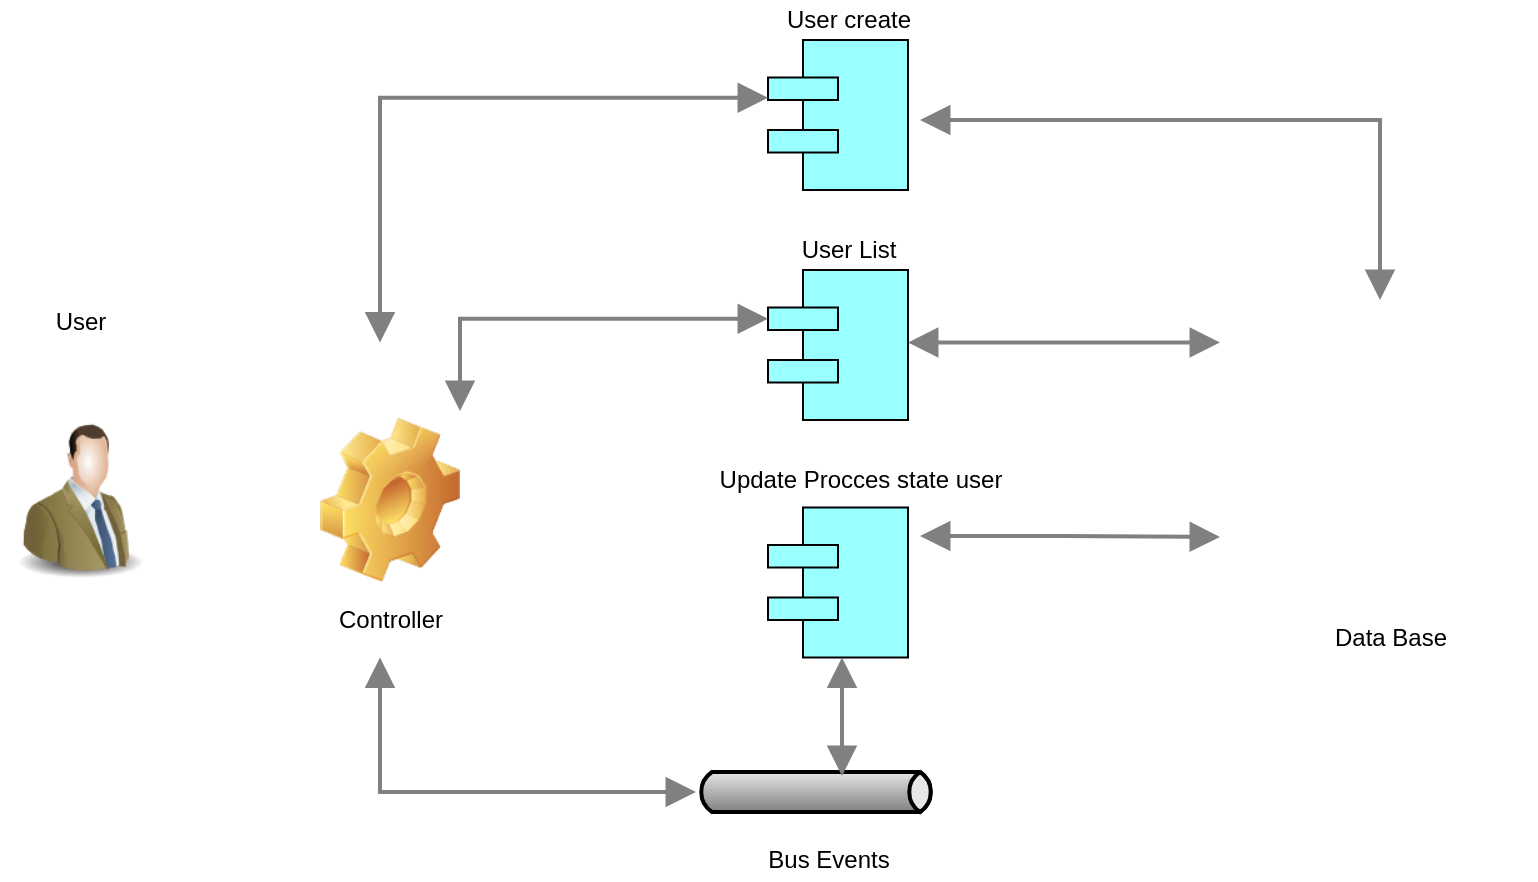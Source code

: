 <mxfile version="13.7.3" type="device"><diagram id="c7z-sWhWjxIM2WHcn9hX" name="Page-1"><mxGraphModel dx="1200" dy="588" grid="1" gridSize="10" guides="1" tooltips="1" connect="1" arrows="1" fold="1" page="1" pageScale="1" pageWidth="827" pageHeight="1169" math="0" shadow="0"><root><mxCell id="0"/><mxCell id="1" parent="0"/><mxCell id="sRhLTdGAKzDYIRjDnCEE-3" value="" style="image;html=1;image=img/lib/clip_art/people/Suit_Man_Green_128x128.png" vertex="1" parent="1"><mxGeometry x="30" y="220" width="80" height="80" as="geometry"/></mxCell><mxCell id="sRhLTdGAKzDYIRjDnCEE-4" value="" style="image;html=1;image=img/lib/clip_art/general/Gear_128x128.png" vertex="1" parent="1"><mxGeometry x="190" y="181.25" width="70" height="157.5" as="geometry"/></mxCell><mxCell id="sRhLTdGAKzDYIRjDnCEE-6" value="" style="html=1;outlineConnect=0;whiteSpace=wrap;fillColor=#99ffff;shape=mxgraph.archimate3.component;" vertex="1" parent="1"><mxGeometry x="414" y="30" width="70" height="75" as="geometry"/></mxCell><mxCell id="sRhLTdGAKzDYIRjDnCEE-7" value="" style="html=1;outlineConnect=0;whiteSpace=wrap;fillColor=#99ffff;shape=mxgraph.archimate3.component;" vertex="1" parent="1"><mxGeometry x="414" y="145" width="70" height="75" as="geometry"/></mxCell><mxCell id="sRhLTdGAKzDYIRjDnCEE-8" value="" style="html=1;outlineConnect=0;whiteSpace=wrap;fillColor=#99ffff;shape=mxgraph.archimate3.component;" vertex="1" parent="1"><mxGeometry x="414" y="263.75" width="70" height="75" as="geometry"/></mxCell><mxCell id="sRhLTdGAKzDYIRjDnCEE-10" value="" style="shape=image;html=1;verticalAlign=top;verticalLabelPosition=bottom;labelBackgroundColor=#ffffff;imageAspect=0;aspect=fixed;image=https://cdn4.iconfinder.com/data/icons/imod/128/Harware/iDatabase.png" vertex="1" parent="1"><mxGeometry x="640" y="160" width="158" height="158" as="geometry"/></mxCell><mxCell id="sRhLTdGAKzDYIRjDnCEE-17" value="" style="strokeWidth=2;strokeColor=#000000;dashed=0;align=center;html=1;fontSize=8;shape=mxgraph.eip.messageChannel;" vertex="1" parent="1"><mxGeometry x="378" y="396" width="120" height="20" as="geometry"/></mxCell><mxCell id="sRhLTdGAKzDYIRjDnCEE-18" value="" style="edgeStyle=elbowEdgeStyle;strokeWidth=2;rounded=0;endArrow=block;startArrow=block;startSize=10;endSize=10;dashed=0;html=1;strokeColor=#808080;" edge="1" target="sRhLTdGAKzDYIRjDnCEE-8" parent="1"><mxGeometry relative="1" as="geometry"><mxPoint x="451" y="398" as="sourcePoint"/><mxPoint x="451" y="354" as="targetPoint"/><Array as="points"><mxPoint x="451" y="388"/></Array></mxGeometry></mxCell><mxCell id="sRhLTdGAKzDYIRjDnCEE-19" value="" style="edgeStyle=elbowEdgeStyle;strokeWidth=2;rounded=0;endArrow=block;startArrow=block;startSize=10;endSize=10;dashed=0;html=1;strokeColor=#808080;" edge="1" target="sRhLTdGAKzDYIRjDnCEE-17" parent="1" source="sRhLTdGAKzDYIRjDnCEE-4"><mxGeometry relative="1" as="geometry"><mxPoint x="374" y="300" as="sourcePoint"/><Array as="points"><mxPoint x="220" y="350"/></Array></mxGeometry></mxCell><mxCell id="sRhLTdGAKzDYIRjDnCEE-27" style="edgeStyle=orthogonalEdgeStyle;rounded=0;orthogonalLoop=1;jettySize=auto;html=1;exitX=0;exitY=1;exitDx=60;exitDy=0;exitPerimeter=0;" edge="1" parent="1" source="sRhLTdGAKzDYIRjDnCEE-17" target="sRhLTdGAKzDYIRjDnCEE-17"><mxGeometry relative="1" as="geometry"/></mxCell><mxCell id="sRhLTdGAKzDYIRjDnCEE-28" value="" style="edgeStyle=elbowEdgeStyle;strokeWidth=2;rounded=0;endArrow=block;startArrow=block;startSize=10;endSize=10;dashed=0;html=1;strokeColor=#808080;entryX=0;entryY=0.325;entryDx=0;entryDy=0;entryPerimeter=0;" edge="1" parent="1" target="sRhLTdGAKzDYIRjDnCEE-7"><mxGeometry relative="1" as="geometry"><mxPoint x="260" y="215.5" as="sourcePoint"/><mxPoint x="289" y="177.5" as="targetPoint"/><Array as="points"><mxPoint x="260" y="180"/><mxPoint x="260" y="205.5"/></Array></mxGeometry></mxCell><mxCell id="sRhLTdGAKzDYIRjDnCEE-29" value="" style="edgeStyle=elbowEdgeStyle;strokeWidth=2;rounded=0;endArrow=block;startArrow=block;startSize=10;endSize=10;dashed=0;html=1;strokeColor=#808080;entryX=0;entryY=0.325;entryDx=0;entryDy=0;entryPerimeter=0;" edge="1" parent="1" source="sRhLTdGAKzDYIRjDnCEE-4"><mxGeometry relative="1" as="geometry"><mxPoint x="210" y="150" as="sourcePoint"/><mxPoint x="414" y="58.875" as="targetPoint"/><Array as="points"><mxPoint x="220" y="110"/><mxPoint x="260" y="95"/></Array></mxGeometry></mxCell><mxCell id="sRhLTdGAKzDYIRjDnCEE-30" value="" style="edgeStyle=elbowEdgeStyle;strokeWidth=2;rounded=0;endArrow=block;startArrow=block;startSize=10;endSize=10;dashed=0;html=1;strokeColor=#808080;" edge="1" parent="1"><mxGeometry relative="1" as="geometry"><mxPoint x="490" y="70" as="sourcePoint"/><mxPoint x="720" y="160" as="targetPoint"/><Array as="points"><mxPoint x="720" y="80"/><mxPoint x="610" y="76.12"/></Array></mxGeometry></mxCell><mxCell id="sRhLTdGAKzDYIRjDnCEE-31" value="" style="edgeStyle=elbowEdgeStyle;strokeWidth=2;rounded=0;endArrow=block;startArrow=block;startSize=10;endSize=10;dashed=0;html=1;strokeColor=#808080;" edge="1" parent="1" target="sRhLTdGAKzDYIRjDnCEE-10"><mxGeometry relative="1" as="geometry"><mxPoint x="484" y="181.25" as="sourcePoint"/><mxPoint x="714" y="271.25" as="targetPoint"/><Array as="points"><mxPoint x="714" y="191.25"/><mxPoint x="604" y="187.37"/></Array></mxGeometry></mxCell><mxCell id="sRhLTdGAKzDYIRjDnCEE-34" value="" style="edgeStyle=elbowEdgeStyle;strokeWidth=2;rounded=0;endArrow=block;startArrow=block;startSize=10;endSize=10;dashed=0;html=1;strokeColor=#808080;entryX=0;entryY=0.75;entryDx=0;entryDy=0;" edge="1" parent="1" target="sRhLTdGAKzDYIRjDnCEE-10"><mxGeometry relative="1" as="geometry"><mxPoint x="490" y="278" as="sourcePoint"/><mxPoint x="714" y="396" as="targetPoint"/><Array as="points"><mxPoint x="560" y="300"/><mxPoint x="604" y="312.12"/></Array></mxGeometry></mxCell><mxCell id="sRhLTdGAKzDYIRjDnCEE-35" value="User create" style="text;html=1;align=center;verticalAlign=middle;resizable=0;points=[];autosize=1;" vertex="1" parent="1"><mxGeometry x="414" y="10" width="80" height="20" as="geometry"/></mxCell><mxCell id="sRhLTdGAKzDYIRjDnCEE-36" value="User List" style="text;html=1;align=center;verticalAlign=middle;resizable=0;points=[];autosize=1;" vertex="1" parent="1"><mxGeometry x="424" y="125" width="60" height="20" as="geometry"/></mxCell><mxCell id="sRhLTdGAKzDYIRjDnCEE-37" value="Update Procces state user&lt;br&gt;" style="text;html=1;align=center;verticalAlign=middle;resizable=0;points=[];autosize=1;" vertex="1" parent="1"><mxGeometry x="380" y="240" width="160" height="20" as="geometry"/></mxCell><mxCell id="sRhLTdGAKzDYIRjDnCEE-38" value="Controller" style="text;html=1;align=center;verticalAlign=middle;resizable=0;points=[];autosize=1;" vertex="1" parent="1"><mxGeometry x="190" y="310" width="70" height="20" as="geometry"/></mxCell><mxCell id="sRhLTdGAKzDYIRjDnCEE-39" value="Bus Events" style="text;html=1;align=center;verticalAlign=middle;resizable=0;points=[];autosize=1;" vertex="1" parent="1"><mxGeometry x="404" y="430" width="80" height="20" as="geometry"/></mxCell><mxCell id="sRhLTdGAKzDYIRjDnCEE-40" value="Data Base" style="text;html=1;align=center;verticalAlign=middle;resizable=0;points=[];autosize=1;" vertex="1" parent="1"><mxGeometry x="690" y="318.75" width="70" height="20" as="geometry"/></mxCell><mxCell id="sRhLTdGAKzDYIRjDnCEE-41" value="User" style="text;html=1;align=center;verticalAlign=middle;resizable=0;points=[];autosize=1;" vertex="1" parent="1"><mxGeometry x="50" y="161.25" width="40" height="20" as="geometry"/></mxCell></root></mxGraphModel></diagram></mxfile>
